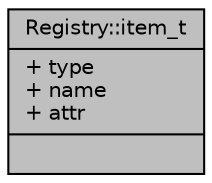 digraph "Registry::item_t"
{
  edge [fontname="Helvetica",fontsize="10",labelfontname="Helvetica",labelfontsize="10"];
  node [fontname="Helvetica",fontsize="10",shape=record];
  Node1 [label="{Registry::item_t\n|+ type\l+ name\l+ attr\l|}",height=0.2,width=0.4,color="black", fillcolor="grey75", style="filled", fontcolor="black"];
}

